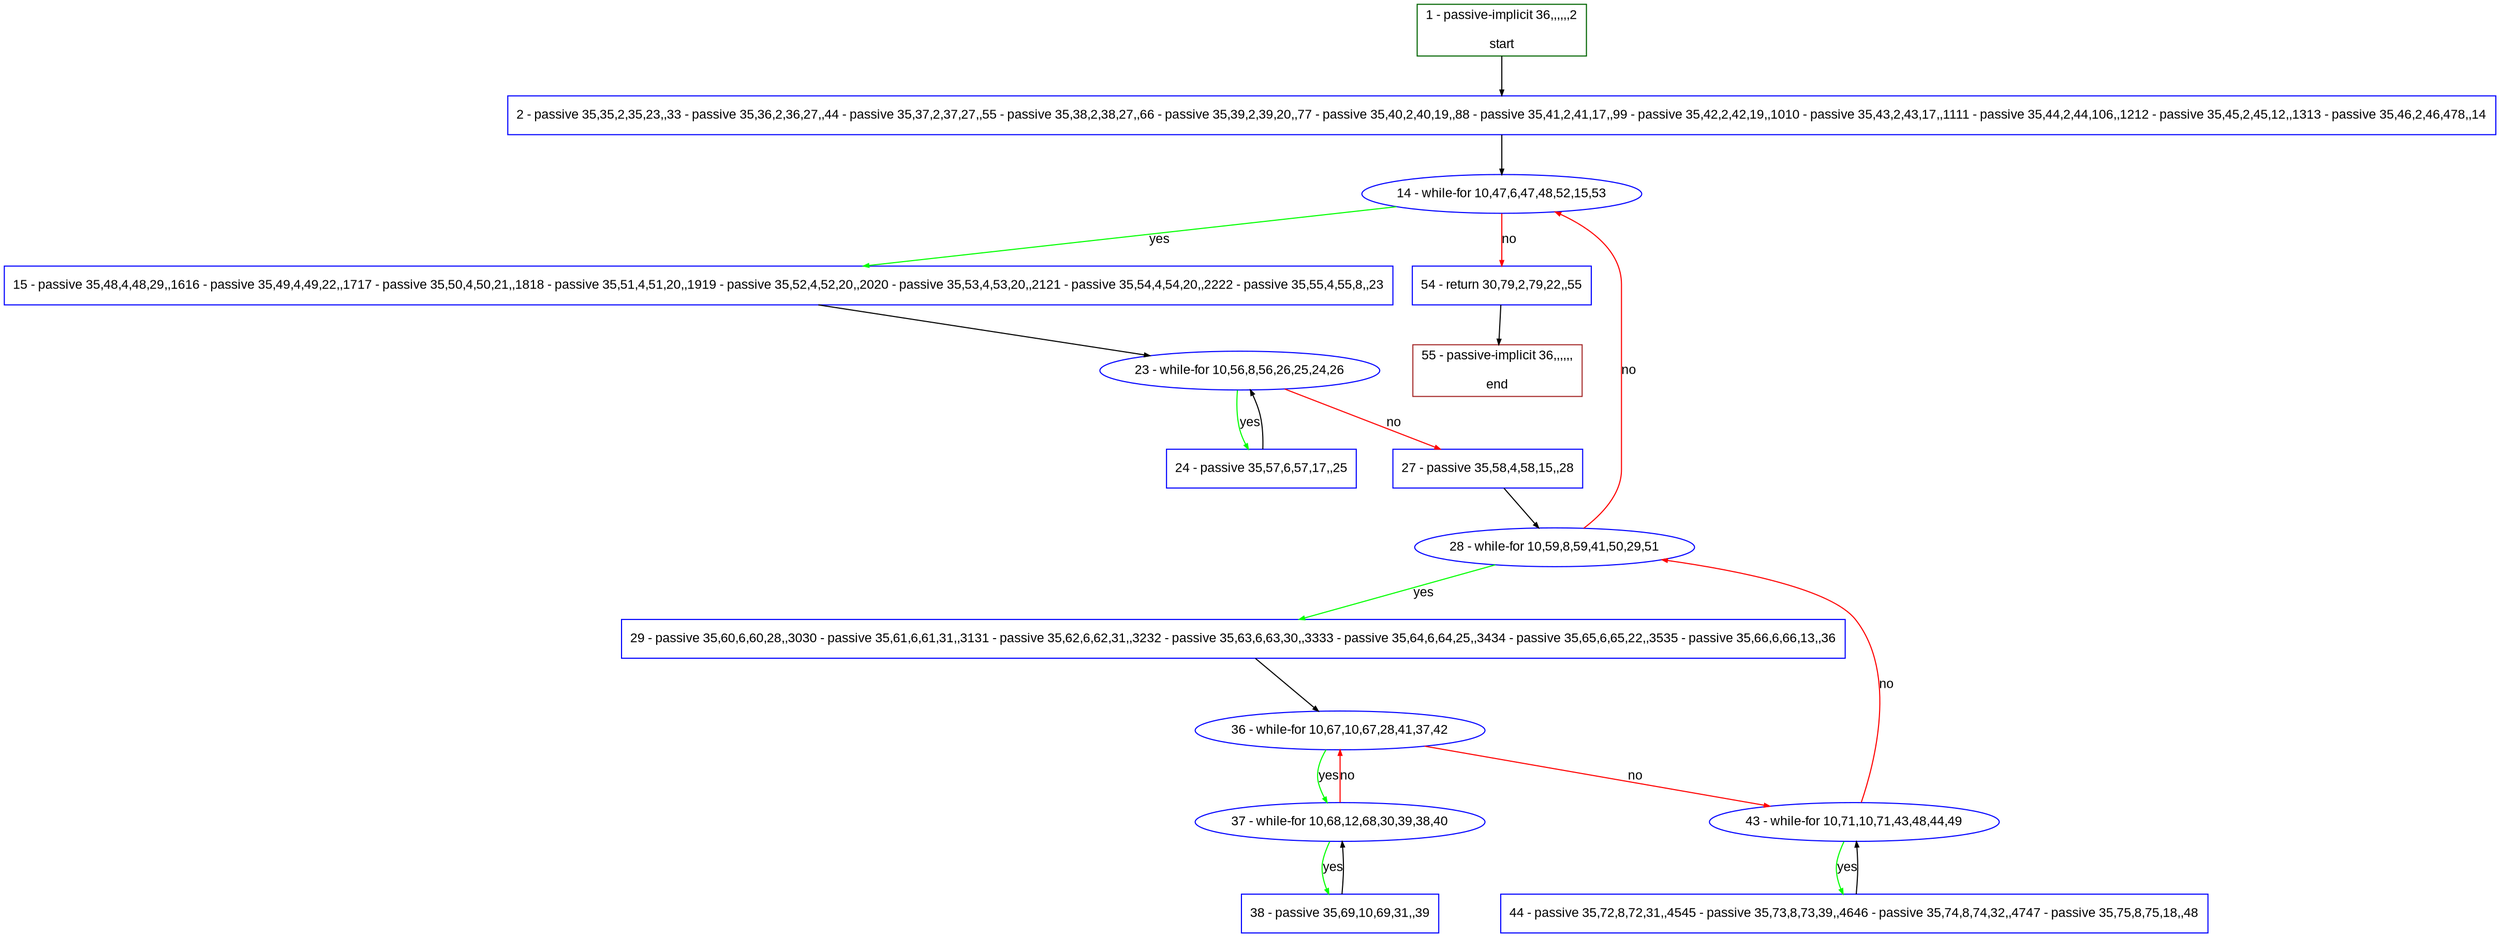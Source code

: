 digraph "" {
  graph [pack="true", label="", fontsize="12", packmode="clust", fontname="Arial", fillcolor="#FFFFCC", bgcolor="white", style="rounded,filled", compound="true"];
  node [node_initialized="no", label="", color="grey", fontsize="12", fillcolor="white", fontname="Arial", style="filled", shape="rectangle", compound="true", fixedsize="false"];
  edge [fontcolor="black", arrowhead="normal", arrowtail="none", arrowsize="0.5", ltail="", label="", color="black", fontsize="12", lhead="", fontname="Arial", dir="forward", compound="true"];
  __N1 [label="2 - passive 35,35,2,35,23,,33 - passive 35,36,2,36,27,,44 - passive 35,37,2,37,27,,55 - passive 35,38,2,38,27,,66 - passive 35,39,2,39,20,,77 - passive 35,40,2,40,19,,88 - passive 35,41,2,41,17,,99 - passive 35,42,2,42,19,,1010 - passive 35,43,2,43,17,,1111 - passive 35,44,2,44,106,,1212 - passive 35,45,2,45,12,,1313 - passive 35,46,2,46,478,,14", color="#0000ff", fillcolor="#ffffff", style="filled", shape="box"];
  __N2 [label="1 - passive-implicit 36,,,,,,2\n\nstart", color="#006400", fillcolor="#ffffff", style="filled", shape="box"];
  __N3 [label="14 - while-for 10,47,6,47,48,52,15,53", color="#0000ff", fillcolor="#ffffff", style="filled", shape="oval"];
  __N4 [label="15 - passive 35,48,4,48,29,,1616 - passive 35,49,4,49,22,,1717 - passive 35,50,4,50,21,,1818 - passive 35,51,4,51,20,,1919 - passive 35,52,4,52,20,,2020 - passive 35,53,4,53,20,,2121 - passive 35,54,4,54,20,,2222 - passive 35,55,4,55,8,,23", color="#0000ff", fillcolor="#ffffff", style="filled", shape="box"];
  __N5 [label="54 - return 30,79,2,79,22,,55", color="#0000ff", fillcolor="#ffffff", style="filled", shape="box"];
  __N6 [label="23 - while-for 10,56,8,56,26,25,24,26", color="#0000ff", fillcolor="#ffffff", style="filled", shape="oval"];
  __N7 [label="24 - passive 35,57,6,57,17,,25", color="#0000ff", fillcolor="#ffffff", style="filled", shape="box"];
  __N8 [label="27 - passive 35,58,4,58,15,,28", color="#0000ff", fillcolor="#ffffff", style="filled", shape="box"];
  __N9 [label="28 - while-for 10,59,8,59,41,50,29,51", color="#0000ff", fillcolor="#ffffff", style="filled", shape="oval"];
  __N10 [label="29 - passive 35,60,6,60,28,,3030 - passive 35,61,6,61,31,,3131 - passive 35,62,6,62,31,,3232 - passive 35,63,6,63,30,,3333 - passive 35,64,6,64,25,,3434 - passive 35,65,6,65,22,,3535 - passive 35,66,6,66,13,,36", color="#0000ff", fillcolor="#ffffff", style="filled", shape="box"];
  __N11 [label="36 - while-for 10,67,10,67,28,41,37,42", color="#0000ff", fillcolor="#ffffff", style="filled", shape="oval"];
  __N12 [label="37 - while-for 10,68,12,68,30,39,38,40", color="#0000ff", fillcolor="#ffffff", style="filled", shape="oval"];
  __N13 [label="43 - while-for 10,71,10,71,43,48,44,49", color="#0000ff", fillcolor="#ffffff", style="filled", shape="oval"];
  __N14 [label="38 - passive 35,69,10,69,31,,39", color="#0000ff", fillcolor="#ffffff", style="filled", shape="box"];
  __N15 [label="44 - passive 35,72,8,72,31,,4545 - passive 35,73,8,73,39,,4646 - passive 35,74,8,74,32,,4747 - passive 35,75,8,75,18,,48", color="#0000ff", fillcolor="#ffffff", style="filled", shape="box"];
  __N16 [label="55 - passive-implicit 36,,,,,,\n\nend", color="#a52a2a", fillcolor="#ffffff", style="filled", shape="box"];
  __N2 -> __N1 [arrowhead="normal", arrowtail="none", color="#000000", label="", dir="forward"];
  __N1 -> __N3 [arrowhead="normal", arrowtail="none", color="#000000", label="", dir="forward"];
  __N3 -> __N4 [arrowhead="normal", arrowtail="none", color="#00ff00", label="yes", dir="forward"];
  __N3 -> __N5 [arrowhead="normal", arrowtail="none", color="#ff0000", label="no", dir="forward"];
  __N4 -> __N6 [arrowhead="normal", arrowtail="none", color="#000000", label="", dir="forward"];
  __N6 -> __N7 [arrowhead="normal", arrowtail="none", color="#00ff00", label="yes", dir="forward"];
  __N7 -> __N6 [arrowhead="normal", arrowtail="none", color="#000000", label="", dir="forward"];
  __N6 -> __N8 [arrowhead="normal", arrowtail="none", color="#ff0000", label="no", dir="forward"];
  __N8 -> __N9 [arrowhead="normal", arrowtail="none", color="#000000", label="", dir="forward"];
  __N9 -> __N3 [arrowhead="normal", arrowtail="none", color="#ff0000", label="no", dir="forward"];
  __N9 -> __N10 [arrowhead="normal", arrowtail="none", color="#00ff00", label="yes", dir="forward"];
  __N10 -> __N11 [arrowhead="normal", arrowtail="none", color="#000000", label="", dir="forward"];
  __N11 -> __N12 [arrowhead="normal", arrowtail="none", color="#00ff00", label="yes", dir="forward"];
  __N12 -> __N11 [arrowhead="normal", arrowtail="none", color="#ff0000", label="no", dir="forward"];
  __N11 -> __N13 [arrowhead="normal", arrowtail="none", color="#ff0000", label="no", dir="forward"];
  __N12 -> __N14 [arrowhead="normal", arrowtail="none", color="#00ff00", label="yes", dir="forward"];
  __N14 -> __N12 [arrowhead="normal", arrowtail="none", color="#000000", label="", dir="forward"];
  __N13 -> __N9 [arrowhead="normal", arrowtail="none", color="#ff0000", label="no", dir="forward"];
  __N13 -> __N15 [arrowhead="normal", arrowtail="none", color="#00ff00", label="yes", dir="forward"];
  __N15 -> __N13 [arrowhead="normal", arrowtail="none", color="#000000", label="", dir="forward"];
  __N5 -> __N16 [arrowhead="normal", arrowtail="none", color="#000000", label="", dir="forward"];
}
